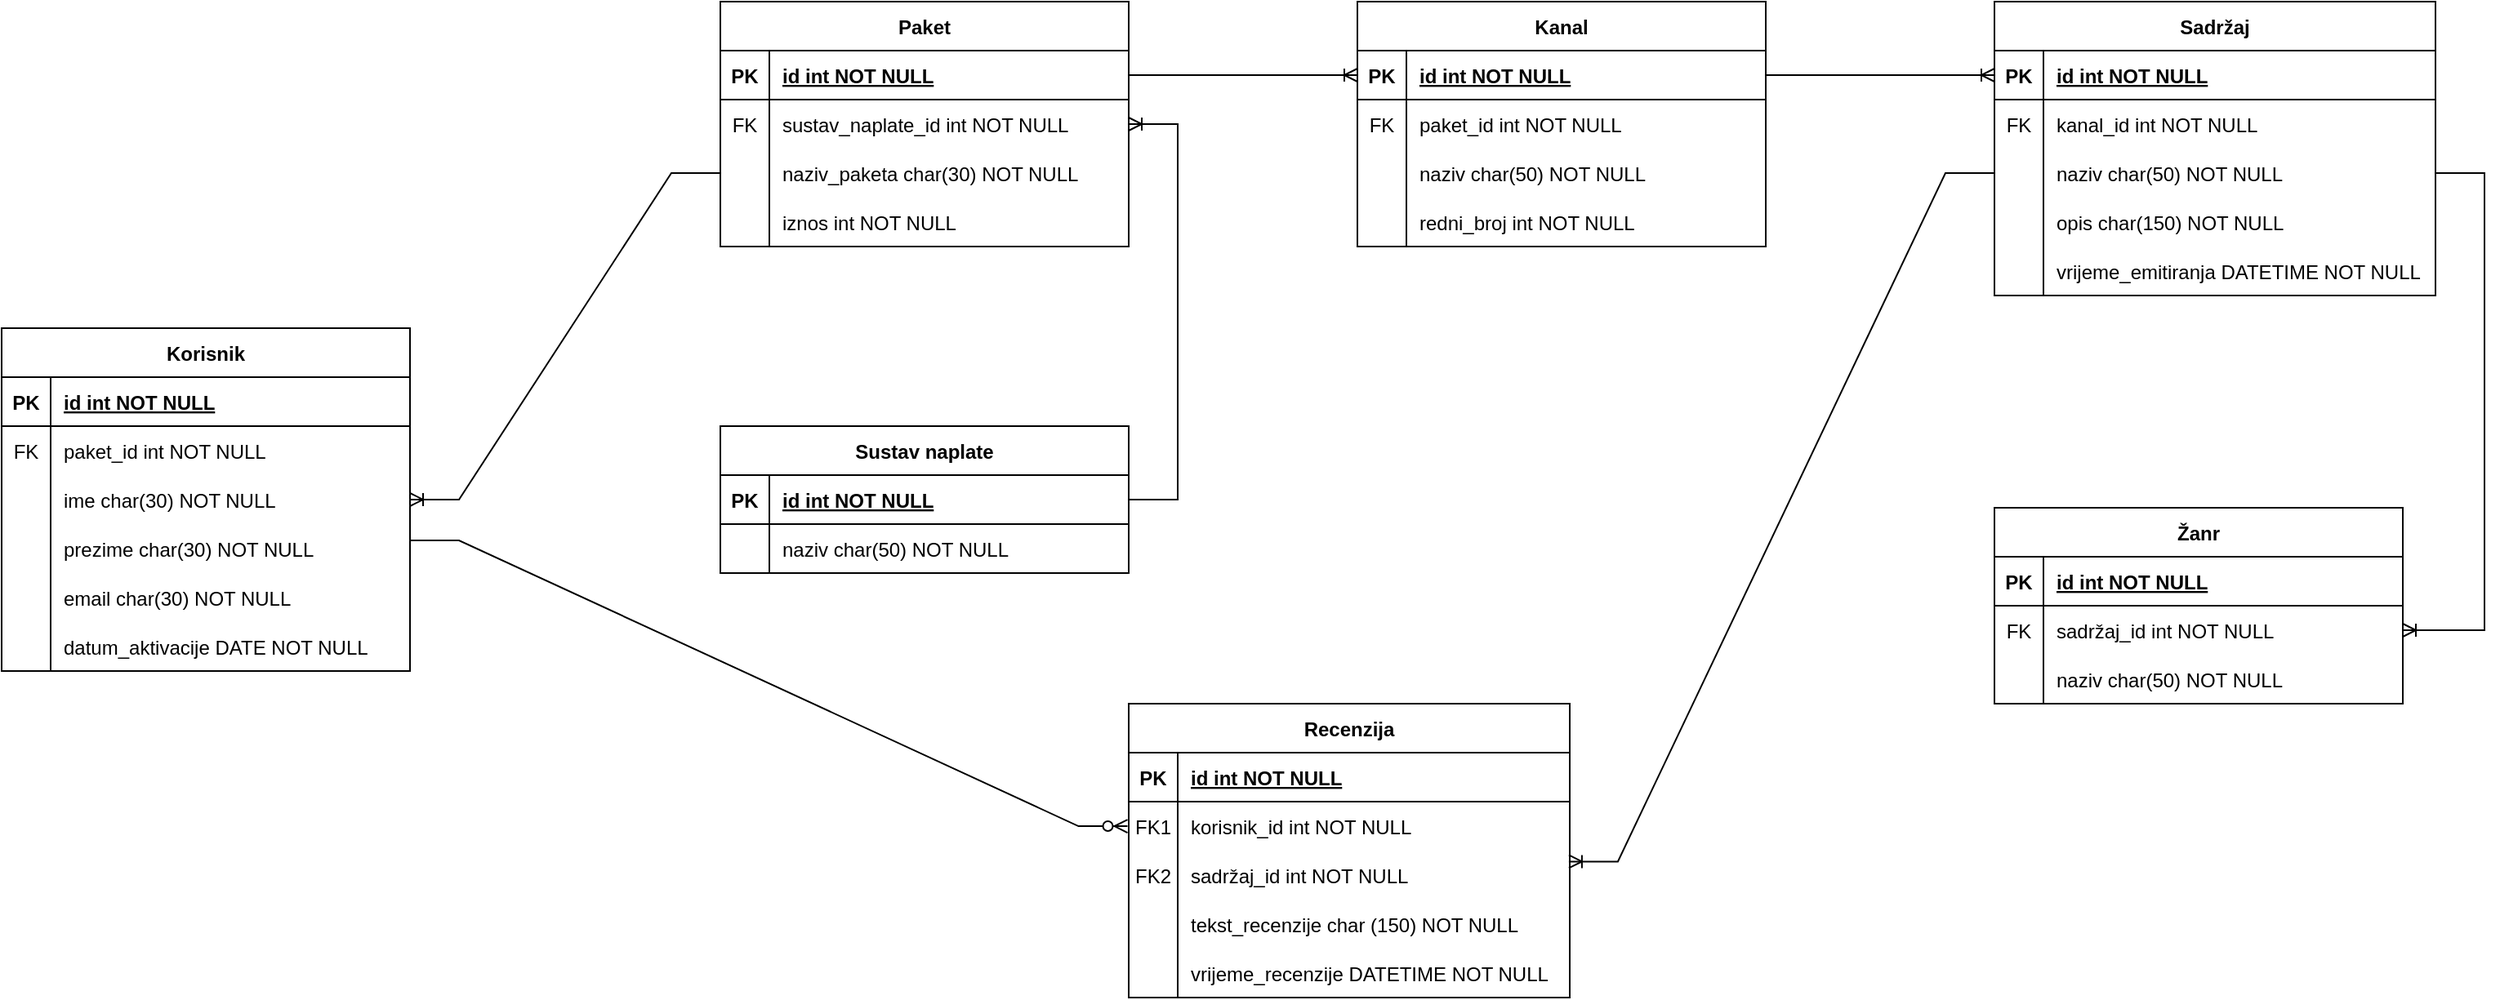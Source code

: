 <mxfile version="21.7.1" type="device">
  <diagram name="Page-1" id="9csiGRajn9hbeka8NCRL">
    <mxGraphModel dx="1711" dy="740" grid="1" gridSize="10" guides="1" tooltips="1" connect="1" arrows="1" fold="1" page="1" pageScale="1" pageWidth="827" pageHeight="1169" math="0" shadow="0">
      <root>
        <mxCell id="0" />
        <mxCell id="1" parent="0" />
        <mxCell id="At3crt5vRcggLfKBgVWZ-40" value="Paket" style="shape=table;startSize=30;container=1;collapsible=1;childLayout=tableLayout;fixedRows=1;rowLines=0;fontStyle=1;align=center;resizeLast=1;" vertex="1" parent="1">
          <mxGeometry x="500" y="20" width="250" height="150" as="geometry" />
        </mxCell>
        <mxCell id="At3crt5vRcggLfKBgVWZ-41" value="" style="shape=partialRectangle;collapsible=0;dropTarget=0;pointerEvents=0;fillColor=none;points=[[0,0.5],[1,0.5]];portConstraint=eastwest;top=0;left=0;right=0;bottom=1;" vertex="1" parent="At3crt5vRcggLfKBgVWZ-40">
          <mxGeometry y="30" width="250" height="30" as="geometry" />
        </mxCell>
        <mxCell id="At3crt5vRcggLfKBgVWZ-42" value="PK" style="shape=partialRectangle;overflow=hidden;connectable=0;fillColor=none;top=0;left=0;bottom=0;right=0;fontStyle=1;" vertex="1" parent="At3crt5vRcggLfKBgVWZ-41">
          <mxGeometry width="30" height="30" as="geometry">
            <mxRectangle width="30" height="30" as="alternateBounds" />
          </mxGeometry>
        </mxCell>
        <mxCell id="At3crt5vRcggLfKBgVWZ-43" value="id int NOT NULL " style="shape=partialRectangle;overflow=hidden;connectable=0;fillColor=none;top=0;left=0;bottom=0;right=0;align=left;spacingLeft=6;fontStyle=5;" vertex="1" parent="At3crt5vRcggLfKBgVWZ-41">
          <mxGeometry x="30" width="220" height="30" as="geometry">
            <mxRectangle width="220" height="30" as="alternateBounds" />
          </mxGeometry>
        </mxCell>
        <mxCell id="At3crt5vRcggLfKBgVWZ-47" value="" style="shape=partialRectangle;collapsible=0;dropTarget=0;pointerEvents=0;fillColor=none;points=[[0,0.5],[1,0.5]];portConstraint=eastwest;top=0;left=0;right=0;bottom=0;" vertex="1" parent="At3crt5vRcggLfKBgVWZ-40">
          <mxGeometry y="60" width="250" height="30" as="geometry" />
        </mxCell>
        <mxCell id="At3crt5vRcggLfKBgVWZ-48" value="FK" style="shape=partialRectangle;overflow=hidden;connectable=0;fillColor=none;top=0;left=0;bottom=0;right=0;" vertex="1" parent="At3crt5vRcggLfKBgVWZ-47">
          <mxGeometry width="30" height="30" as="geometry">
            <mxRectangle width="30" height="30" as="alternateBounds" />
          </mxGeometry>
        </mxCell>
        <mxCell id="At3crt5vRcggLfKBgVWZ-49" value="sustav_naplate_id int NOT NULL" style="shape=partialRectangle;overflow=hidden;connectable=0;fillColor=none;top=0;left=0;bottom=0;right=0;align=left;spacingLeft=6;" vertex="1" parent="At3crt5vRcggLfKBgVWZ-47">
          <mxGeometry x="30" width="220" height="30" as="geometry">
            <mxRectangle width="220" height="30" as="alternateBounds" />
          </mxGeometry>
        </mxCell>
        <mxCell id="At3crt5vRcggLfKBgVWZ-50" value="" style="shape=partialRectangle;collapsible=0;dropTarget=0;pointerEvents=0;fillColor=none;points=[[0,0.5],[1,0.5]];portConstraint=eastwest;top=0;left=0;right=0;bottom=0;" vertex="1" parent="At3crt5vRcggLfKBgVWZ-40">
          <mxGeometry y="90" width="250" height="30" as="geometry" />
        </mxCell>
        <mxCell id="At3crt5vRcggLfKBgVWZ-51" value="" style="shape=partialRectangle;overflow=hidden;connectable=0;fillColor=none;top=0;left=0;bottom=0;right=0;" vertex="1" parent="At3crt5vRcggLfKBgVWZ-50">
          <mxGeometry width="30" height="30" as="geometry">
            <mxRectangle width="30" height="30" as="alternateBounds" />
          </mxGeometry>
        </mxCell>
        <mxCell id="At3crt5vRcggLfKBgVWZ-52" value="naziv_paketa char(30) NOT NULL" style="shape=partialRectangle;overflow=hidden;connectable=0;fillColor=none;top=0;left=0;bottom=0;right=0;align=left;spacingLeft=6;" vertex="1" parent="At3crt5vRcggLfKBgVWZ-50">
          <mxGeometry x="30" width="220" height="30" as="geometry">
            <mxRectangle width="220" height="30" as="alternateBounds" />
          </mxGeometry>
        </mxCell>
        <mxCell id="At3crt5vRcggLfKBgVWZ-53" value="" style="shape=partialRectangle;collapsible=0;dropTarget=0;pointerEvents=0;fillColor=none;points=[[0,0.5],[1,0.5]];portConstraint=eastwest;top=0;left=0;right=0;bottom=0;" vertex="1" parent="At3crt5vRcggLfKBgVWZ-40">
          <mxGeometry y="120" width="250" height="30" as="geometry" />
        </mxCell>
        <mxCell id="At3crt5vRcggLfKBgVWZ-54" value="" style="shape=partialRectangle;overflow=hidden;connectable=0;fillColor=none;top=0;left=0;bottom=0;right=0;" vertex="1" parent="At3crt5vRcggLfKBgVWZ-53">
          <mxGeometry width="30" height="30" as="geometry">
            <mxRectangle width="30" height="30" as="alternateBounds" />
          </mxGeometry>
        </mxCell>
        <mxCell id="At3crt5vRcggLfKBgVWZ-55" value="iznos int NOT NULL" style="shape=partialRectangle;overflow=hidden;connectable=0;fillColor=none;top=0;left=0;bottom=0;right=0;align=left;spacingLeft=6;" vertex="1" parent="At3crt5vRcggLfKBgVWZ-53">
          <mxGeometry x="30" width="220" height="30" as="geometry">
            <mxRectangle width="220" height="30" as="alternateBounds" />
          </mxGeometry>
        </mxCell>
        <mxCell id="At3crt5vRcggLfKBgVWZ-72" value="Korisnik" style="shape=table;startSize=30;container=1;collapsible=1;childLayout=tableLayout;fixedRows=1;rowLines=0;fontStyle=1;align=center;resizeLast=1;" vertex="1" parent="1">
          <mxGeometry x="60" y="220" width="250" height="210" as="geometry" />
        </mxCell>
        <mxCell id="At3crt5vRcggLfKBgVWZ-73" value="" style="shape=partialRectangle;collapsible=0;dropTarget=0;pointerEvents=0;fillColor=none;points=[[0,0.5],[1,0.5]];portConstraint=eastwest;top=0;left=0;right=0;bottom=1;" vertex="1" parent="At3crt5vRcggLfKBgVWZ-72">
          <mxGeometry y="30" width="250" height="30" as="geometry" />
        </mxCell>
        <mxCell id="At3crt5vRcggLfKBgVWZ-74" value="PK" style="shape=partialRectangle;overflow=hidden;connectable=0;fillColor=none;top=0;left=0;bottom=0;right=0;fontStyle=1;" vertex="1" parent="At3crt5vRcggLfKBgVWZ-73">
          <mxGeometry width="30" height="30" as="geometry">
            <mxRectangle width="30" height="30" as="alternateBounds" />
          </mxGeometry>
        </mxCell>
        <mxCell id="At3crt5vRcggLfKBgVWZ-75" value="id int NOT NULL " style="shape=partialRectangle;overflow=hidden;connectable=0;fillColor=none;top=0;left=0;bottom=0;right=0;align=left;spacingLeft=6;fontStyle=5;" vertex="1" parent="At3crt5vRcggLfKBgVWZ-73">
          <mxGeometry x="30" width="220" height="30" as="geometry">
            <mxRectangle width="220" height="30" as="alternateBounds" />
          </mxGeometry>
        </mxCell>
        <mxCell id="At3crt5vRcggLfKBgVWZ-76" value="" style="shape=partialRectangle;collapsible=0;dropTarget=0;pointerEvents=0;fillColor=none;points=[[0,0.5],[1,0.5]];portConstraint=eastwest;top=0;left=0;right=0;bottom=0;" vertex="1" parent="At3crt5vRcggLfKBgVWZ-72">
          <mxGeometry y="60" width="250" height="30" as="geometry" />
        </mxCell>
        <mxCell id="At3crt5vRcggLfKBgVWZ-77" value="FK" style="shape=partialRectangle;overflow=hidden;connectable=0;fillColor=none;top=0;left=0;bottom=0;right=0;" vertex="1" parent="At3crt5vRcggLfKBgVWZ-76">
          <mxGeometry width="30" height="30" as="geometry">
            <mxRectangle width="30" height="30" as="alternateBounds" />
          </mxGeometry>
        </mxCell>
        <mxCell id="At3crt5vRcggLfKBgVWZ-78" value="paket_id int NOT NULL" style="shape=partialRectangle;overflow=hidden;connectable=0;fillColor=none;top=0;left=0;bottom=0;right=0;align=left;spacingLeft=6;" vertex="1" parent="At3crt5vRcggLfKBgVWZ-76">
          <mxGeometry x="30" width="220" height="30" as="geometry">
            <mxRectangle width="220" height="30" as="alternateBounds" />
          </mxGeometry>
        </mxCell>
        <mxCell id="At3crt5vRcggLfKBgVWZ-79" value="" style="shape=partialRectangle;collapsible=0;dropTarget=0;pointerEvents=0;fillColor=none;points=[[0,0.5],[1,0.5]];portConstraint=eastwest;top=0;left=0;right=0;bottom=0;" vertex="1" parent="At3crt5vRcggLfKBgVWZ-72">
          <mxGeometry y="90" width="250" height="30" as="geometry" />
        </mxCell>
        <mxCell id="At3crt5vRcggLfKBgVWZ-80" value="" style="shape=partialRectangle;overflow=hidden;connectable=0;fillColor=none;top=0;left=0;bottom=0;right=0;" vertex="1" parent="At3crt5vRcggLfKBgVWZ-79">
          <mxGeometry width="30" height="30" as="geometry">
            <mxRectangle width="30" height="30" as="alternateBounds" />
          </mxGeometry>
        </mxCell>
        <mxCell id="At3crt5vRcggLfKBgVWZ-81" value="ime char(30) NOT NULL" style="shape=partialRectangle;overflow=hidden;connectable=0;fillColor=none;top=0;left=0;bottom=0;right=0;align=left;spacingLeft=6;" vertex="1" parent="At3crt5vRcggLfKBgVWZ-79">
          <mxGeometry x="30" width="220" height="30" as="geometry">
            <mxRectangle width="220" height="30" as="alternateBounds" />
          </mxGeometry>
        </mxCell>
        <mxCell id="At3crt5vRcggLfKBgVWZ-82" value="" style="shape=partialRectangle;collapsible=0;dropTarget=0;pointerEvents=0;fillColor=none;points=[[0,0.5],[1,0.5]];portConstraint=eastwest;top=0;left=0;right=0;bottom=0;" vertex="1" parent="At3crt5vRcggLfKBgVWZ-72">
          <mxGeometry y="120" width="250" height="30" as="geometry" />
        </mxCell>
        <mxCell id="At3crt5vRcggLfKBgVWZ-83" value="" style="shape=partialRectangle;overflow=hidden;connectable=0;fillColor=none;top=0;left=0;bottom=0;right=0;" vertex="1" parent="At3crt5vRcggLfKBgVWZ-82">
          <mxGeometry width="30" height="30" as="geometry">
            <mxRectangle width="30" height="30" as="alternateBounds" />
          </mxGeometry>
        </mxCell>
        <mxCell id="At3crt5vRcggLfKBgVWZ-84" value="prezime char(30) NOT NULL" style="shape=partialRectangle;overflow=hidden;connectable=0;fillColor=none;top=0;left=0;bottom=0;right=0;align=left;spacingLeft=6;" vertex="1" parent="At3crt5vRcggLfKBgVWZ-82">
          <mxGeometry x="30" width="220" height="30" as="geometry">
            <mxRectangle width="220" height="30" as="alternateBounds" />
          </mxGeometry>
        </mxCell>
        <mxCell id="At3crt5vRcggLfKBgVWZ-88" value="" style="shape=partialRectangle;collapsible=0;dropTarget=0;pointerEvents=0;fillColor=none;points=[[0,0.5],[1,0.5]];portConstraint=eastwest;top=0;left=0;right=0;bottom=0;" vertex="1" parent="At3crt5vRcggLfKBgVWZ-72">
          <mxGeometry y="150" width="250" height="30" as="geometry" />
        </mxCell>
        <mxCell id="At3crt5vRcggLfKBgVWZ-89" value="" style="shape=partialRectangle;overflow=hidden;connectable=0;fillColor=none;top=0;left=0;bottom=0;right=0;" vertex="1" parent="At3crt5vRcggLfKBgVWZ-88">
          <mxGeometry width="30" height="30" as="geometry">
            <mxRectangle width="30" height="30" as="alternateBounds" />
          </mxGeometry>
        </mxCell>
        <mxCell id="At3crt5vRcggLfKBgVWZ-90" value="email char(30) NOT NULL" style="shape=partialRectangle;overflow=hidden;connectable=0;fillColor=none;top=0;left=0;bottom=0;right=0;align=left;spacingLeft=6;" vertex="1" parent="At3crt5vRcggLfKBgVWZ-88">
          <mxGeometry x="30" width="220" height="30" as="geometry">
            <mxRectangle width="220" height="30" as="alternateBounds" />
          </mxGeometry>
        </mxCell>
        <mxCell id="At3crt5vRcggLfKBgVWZ-240" value="" style="shape=partialRectangle;collapsible=0;dropTarget=0;pointerEvents=0;fillColor=none;points=[[0,0.5],[1,0.5]];portConstraint=eastwest;top=0;left=0;right=0;bottom=0;" vertex="1" parent="At3crt5vRcggLfKBgVWZ-72">
          <mxGeometry y="180" width="250" height="30" as="geometry" />
        </mxCell>
        <mxCell id="At3crt5vRcggLfKBgVWZ-241" value="" style="shape=partialRectangle;overflow=hidden;connectable=0;fillColor=none;top=0;left=0;bottom=0;right=0;" vertex="1" parent="At3crt5vRcggLfKBgVWZ-240">
          <mxGeometry width="30" height="30" as="geometry">
            <mxRectangle width="30" height="30" as="alternateBounds" />
          </mxGeometry>
        </mxCell>
        <mxCell id="At3crt5vRcggLfKBgVWZ-242" value="datum_aktivacije DATE NOT NULL" style="shape=partialRectangle;overflow=hidden;connectable=0;fillColor=none;top=0;left=0;bottom=0;right=0;align=left;spacingLeft=6;" vertex="1" parent="At3crt5vRcggLfKBgVWZ-240">
          <mxGeometry x="30" width="220" height="30" as="geometry">
            <mxRectangle width="220" height="30" as="alternateBounds" />
          </mxGeometry>
        </mxCell>
        <mxCell id="At3crt5vRcggLfKBgVWZ-101" value="Kanal" style="shape=table;startSize=30;container=1;collapsible=1;childLayout=tableLayout;fixedRows=1;rowLines=0;fontStyle=1;align=center;resizeLast=1;" vertex="1" parent="1">
          <mxGeometry x="890" y="20" width="250" height="150" as="geometry" />
        </mxCell>
        <mxCell id="At3crt5vRcggLfKBgVWZ-102" value="" style="shape=partialRectangle;collapsible=0;dropTarget=0;pointerEvents=0;fillColor=none;points=[[0,0.5],[1,0.5]];portConstraint=eastwest;top=0;left=0;right=0;bottom=1;" vertex="1" parent="At3crt5vRcggLfKBgVWZ-101">
          <mxGeometry y="30" width="250" height="30" as="geometry" />
        </mxCell>
        <mxCell id="At3crt5vRcggLfKBgVWZ-103" value="PK" style="shape=partialRectangle;overflow=hidden;connectable=0;fillColor=none;top=0;left=0;bottom=0;right=0;fontStyle=1;" vertex="1" parent="At3crt5vRcggLfKBgVWZ-102">
          <mxGeometry width="30" height="30" as="geometry">
            <mxRectangle width="30" height="30" as="alternateBounds" />
          </mxGeometry>
        </mxCell>
        <mxCell id="At3crt5vRcggLfKBgVWZ-104" value="id int NOT NULL " style="shape=partialRectangle;overflow=hidden;connectable=0;fillColor=none;top=0;left=0;bottom=0;right=0;align=left;spacingLeft=6;fontStyle=5;" vertex="1" parent="At3crt5vRcggLfKBgVWZ-102">
          <mxGeometry x="30" width="220" height="30" as="geometry">
            <mxRectangle width="220" height="30" as="alternateBounds" />
          </mxGeometry>
        </mxCell>
        <mxCell id="At3crt5vRcggLfKBgVWZ-105" value="" style="shape=partialRectangle;collapsible=0;dropTarget=0;pointerEvents=0;fillColor=none;points=[[0,0.5],[1,0.5]];portConstraint=eastwest;top=0;left=0;right=0;bottom=0;" vertex="1" parent="At3crt5vRcggLfKBgVWZ-101">
          <mxGeometry y="60" width="250" height="30" as="geometry" />
        </mxCell>
        <mxCell id="At3crt5vRcggLfKBgVWZ-106" value="FK" style="shape=partialRectangle;overflow=hidden;connectable=0;fillColor=none;top=0;left=0;bottom=0;right=0;" vertex="1" parent="At3crt5vRcggLfKBgVWZ-105">
          <mxGeometry width="30" height="30" as="geometry">
            <mxRectangle width="30" height="30" as="alternateBounds" />
          </mxGeometry>
        </mxCell>
        <mxCell id="At3crt5vRcggLfKBgVWZ-107" value="paket_id int NOT NULL" style="shape=partialRectangle;overflow=hidden;connectable=0;fillColor=none;top=0;left=0;bottom=0;right=0;align=left;spacingLeft=6;" vertex="1" parent="At3crt5vRcggLfKBgVWZ-105">
          <mxGeometry x="30" width="220" height="30" as="geometry">
            <mxRectangle width="220" height="30" as="alternateBounds" />
          </mxGeometry>
        </mxCell>
        <mxCell id="At3crt5vRcggLfKBgVWZ-108" value="" style="shape=partialRectangle;collapsible=0;dropTarget=0;pointerEvents=0;fillColor=none;points=[[0,0.5],[1,0.5]];portConstraint=eastwest;top=0;left=0;right=0;bottom=0;" vertex="1" parent="At3crt5vRcggLfKBgVWZ-101">
          <mxGeometry y="90" width="250" height="30" as="geometry" />
        </mxCell>
        <mxCell id="At3crt5vRcggLfKBgVWZ-109" value="" style="shape=partialRectangle;overflow=hidden;connectable=0;fillColor=none;top=0;left=0;bottom=0;right=0;" vertex="1" parent="At3crt5vRcggLfKBgVWZ-108">
          <mxGeometry width="30" height="30" as="geometry">
            <mxRectangle width="30" height="30" as="alternateBounds" />
          </mxGeometry>
        </mxCell>
        <mxCell id="At3crt5vRcggLfKBgVWZ-110" value="naziv char(50) NOT NULL" style="shape=partialRectangle;overflow=hidden;connectable=0;fillColor=none;top=0;left=0;bottom=0;right=0;align=left;spacingLeft=6;" vertex="1" parent="At3crt5vRcggLfKBgVWZ-108">
          <mxGeometry x="30" width="220" height="30" as="geometry">
            <mxRectangle width="220" height="30" as="alternateBounds" />
          </mxGeometry>
        </mxCell>
        <mxCell id="At3crt5vRcggLfKBgVWZ-111" value="" style="shape=partialRectangle;collapsible=0;dropTarget=0;pointerEvents=0;fillColor=none;points=[[0,0.5],[1,0.5]];portConstraint=eastwest;top=0;left=0;right=0;bottom=0;" vertex="1" parent="At3crt5vRcggLfKBgVWZ-101">
          <mxGeometry y="120" width="250" height="30" as="geometry" />
        </mxCell>
        <mxCell id="At3crt5vRcggLfKBgVWZ-112" value="" style="shape=partialRectangle;overflow=hidden;connectable=0;fillColor=none;top=0;left=0;bottom=0;right=0;" vertex="1" parent="At3crt5vRcggLfKBgVWZ-111">
          <mxGeometry width="30" height="30" as="geometry">
            <mxRectangle width="30" height="30" as="alternateBounds" />
          </mxGeometry>
        </mxCell>
        <mxCell id="At3crt5vRcggLfKBgVWZ-113" value="redni_broj int NOT NULL" style="shape=partialRectangle;overflow=hidden;connectable=0;fillColor=none;top=0;left=0;bottom=0;right=0;align=left;spacingLeft=6;" vertex="1" parent="At3crt5vRcggLfKBgVWZ-111">
          <mxGeometry x="30" width="220" height="30" as="geometry">
            <mxRectangle width="220" height="30" as="alternateBounds" />
          </mxGeometry>
        </mxCell>
        <mxCell id="At3crt5vRcggLfKBgVWZ-120" value="Recenzija" style="shape=table;startSize=30;container=1;collapsible=1;childLayout=tableLayout;fixedRows=1;rowLines=0;fontStyle=1;align=center;resizeLast=1;" vertex="1" parent="1">
          <mxGeometry x="750" y="450" width="270" height="180" as="geometry" />
        </mxCell>
        <mxCell id="At3crt5vRcggLfKBgVWZ-121" value="" style="shape=partialRectangle;collapsible=0;dropTarget=0;pointerEvents=0;fillColor=none;points=[[0,0.5],[1,0.5]];portConstraint=eastwest;top=0;left=0;right=0;bottom=1;" vertex="1" parent="At3crt5vRcggLfKBgVWZ-120">
          <mxGeometry y="30" width="270" height="30" as="geometry" />
        </mxCell>
        <mxCell id="At3crt5vRcggLfKBgVWZ-122" value="PK" style="shape=partialRectangle;overflow=hidden;connectable=0;fillColor=none;top=0;left=0;bottom=0;right=0;fontStyle=1;" vertex="1" parent="At3crt5vRcggLfKBgVWZ-121">
          <mxGeometry width="30" height="30" as="geometry">
            <mxRectangle width="30" height="30" as="alternateBounds" />
          </mxGeometry>
        </mxCell>
        <mxCell id="At3crt5vRcggLfKBgVWZ-123" value="id int NOT NULL " style="shape=partialRectangle;overflow=hidden;connectable=0;fillColor=none;top=0;left=0;bottom=0;right=0;align=left;spacingLeft=6;fontStyle=5;" vertex="1" parent="At3crt5vRcggLfKBgVWZ-121">
          <mxGeometry x="30" width="240" height="30" as="geometry">
            <mxRectangle width="240" height="30" as="alternateBounds" />
          </mxGeometry>
        </mxCell>
        <mxCell id="At3crt5vRcggLfKBgVWZ-124" value="" style="shape=partialRectangle;collapsible=0;dropTarget=0;pointerEvents=0;fillColor=none;points=[[0,0.5],[1,0.5]];portConstraint=eastwest;top=0;left=0;right=0;bottom=0;" vertex="1" parent="At3crt5vRcggLfKBgVWZ-120">
          <mxGeometry y="60" width="270" height="30" as="geometry" />
        </mxCell>
        <mxCell id="At3crt5vRcggLfKBgVWZ-125" value="FK1" style="shape=partialRectangle;overflow=hidden;connectable=0;fillColor=none;top=0;left=0;bottom=0;right=0;" vertex="1" parent="At3crt5vRcggLfKBgVWZ-124">
          <mxGeometry width="30" height="30" as="geometry">
            <mxRectangle width="30" height="30" as="alternateBounds" />
          </mxGeometry>
        </mxCell>
        <mxCell id="At3crt5vRcggLfKBgVWZ-126" value="korisnik_id int NOT NULL" style="shape=partialRectangle;overflow=hidden;connectable=0;fillColor=none;top=0;left=0;bottom=0;right=0;align=left;spacingLeft=6;" vertex="1" parent="At3crt5vRcggLfKBgVWZ-124">
          <mxGeometry x="30" width="240" height="30" as="geometry">
            <mxRectangle width="240" height="30" as="alternateBounds" />
          </mxGeometry>
        </mxCell>
        <mxCell id="At3crt5vRcggLfKBgVWZ-127" value="" style="shape=partialRectangle;collapsible=0;dropTarget=0;pointerEvents=0;fillColor=none;points=[[0,0.5],[1,0.5]];portConstraint=eastwest;top=0;left=0;right=0;bottom=0;" vertex="1" parent="At3crt5vRcggLfKBgVWZ-120">
          <mxGeometry y="90" width="270" height="30" as="geometry" />
        </mxCell>
        <mxCell id="At3crt5vRcggLfKBgVWZ-128" value="FK2" style="shape=partialRectangle;overflow=hidden;connectable=0;fillColor=none;top=0;left=0;bottom=0;right=0;" vertex="1" parent="At3crt5vRcggLfKBgVWZ-127">
          <mxGeometry width="30" height="30" as="geometry">
            <mxRectangle width="30" height="30" as="alternateBounds" />
          </mxGeometry>
        </mxCell>
        <mxCell id="At3crt5vRcggLfKBgVWZ-129" value="sadržaj_id int NOT NULL" style="shape=partialRectangle;overflow=hidden;connectable=0;fillColor=none;top=0;left=0;bottom=0;right=0;align=left;spacingLeft=6;" vertex="1" parent="At3crt5vRcggLfKBgVWZ-127">
          <mxGeometry x="30" width="240" height="30" as="geometry">
            <mxRectangle width="240" height="30" as="alternateBounds" />
          </mxGeometry>
        </mxCell>
        <mxCell id="At3crt5vRcggLfKBgVWZ-130" value="" style="shape=partialRectangle;collapsible=0;dropTarget=0;pointerEvents=0;fillColor=none;points=[[0,0.5],[1,0.5]];portConstraint=eastwest;top=0;left=0;right=0;bottom=0;" vertex="1" parent="At3crt5vRcggLfKBgVWZ-120">
          <mxGeometry y="120" width="270" height="30" as="geometry" />
        </mxCell>
        <mxCell id="At3crt5vRcggLfKBgVWZ-131" value="" style="shape=partialRectangle;overflow=hidden;connectable=0;fillColor=none;top=0;left=0;bottom=0;right=0;" vertex="1" parent="At3crt5vRcggLfKBgVWZ-130">
          <mxGeometry width="30" height="30" as="geometry">
            <mxRectangle width="30" height="30" as="alternateBounds" />
          </mxGeometry>
        </mxCell>
        <mxCell id="At3crt5vRcggLfKBgVWZ-132" value="tekst_recenzije char (150) NOT NULL" style="shape=partialRectangle;overflow=hidden;connectable=0;fillColor=none;top=0;left=0;bottom=0;right=0;align=left;spacingLeft=6;" vertex="1" parent="At3crt5vRcggLfKBgVWZ-130">
          <mxGeometry x="30" width="240" height="30" as="geometry">
            <mxRectangle width="240" height="30" as="alternateBounds" />
          </mxGeometry>
        </mxCell>
        <mxCell id="At3crt5vRcggLfKBgVWZ-292" value="" style="shape=partialRectangle;collapsible=0;dropTarget=0;pointerEvents=0;fillColor=none;points=[[0,0.5],[1,0.5]];portConstraint=eastwest;top=0;left=0;right=0;bottom=0;" vertex="1" parent="At3crt5vRcggLfKBgVWZ-120">
          <mxGeometry y="150" width="270" height="30" as="geometry" />
        </mxCell>
        <mxCell id="At3crt5vRcggLfKBgVWZ-293" value="" style="shape=partialRectangle;overflow=hidden;connectable=0;fillColor=none;top=0;left=0;bottom=0;right=0;" vertex="1" parent="At3crt5vRcggLfKBgVWZ-292">
          <mxGeometry width="30" height="30" as="geometry">
            <mxRectangle width="30" height="30" as="alternateBounds" />
          </mxGeometry>
        </mxCell>
        <mxCell id="At3crt5vRcggLfKBgVWZ-294" value="vrijeme_recenzije DATETIME NOT NULL" style="shape=partialRectangle;overflow=hidden;connectable=0;fillColor=none;top=0;left=0;bottom=0;right=0;align=left;spacingLeft=6;" vertex="1" parent="At3crt5vRcggLfKBgVWZ-292">
          <mxGeometry x="30" width="240" height="30" as="geometry">
            <mxRectangle width="240" height="30" as="alternateBounds" />
          </mxGeometry>
        </mxCell>
        <mxCell id="At3crt5vRcggLfKBgVWZ-145" value="" style="edgeStyle=entityRelationEdgeStyle;fontSize=12;html=1;endArrow=ERoneToMany;rounded=0;exitX=1;exitY=0.5;exitDx=0;exitDy=0;entryX=0;entryY=0.5;entryDx=0;entryDy=0;" edge="1" parent="1" source="At3crt5vRcggLfKBgVWZ-102">
          <mxGeometry width="100" height="100" relative="1" as="geometry">
            <mxPoint x="1080" y="134.47" as="sourcePoint" />
            <mxPoint x="1280" y="65" as="targetPoint" />
          </mxGeometry>
        </mxCell>
        <mxCell id="At3crt5vRcggLfKBgVWZ-146" value="Sustav naplate" style="shape=table;startSize=30;container=1;collapsible=1;childLayout=tableLayout;fixedRows=1;rowLines=0;fontStyle=1;align=center;resizeLast=1;" vertex="1" parent="1">
          <mxGeometry x="500" y="280" width="250" height="90" as="geometry" />
        </mxCell>
        <mxCell id="At3crt5vRcggLfKBgVWZ-147" value="" style="shape=partialRectangle;collapsible=0;dropTarget=0;pointerEvents=0;fillColor=none;points=[[0,0.5],[1,0.5]];portConstraint=eastwest;top=0;left=0;right=0;bottom=1;" vertex="1" parent="At3crt5vRcggLfKBgVWZ-146">
          <mxGeometry y="30" width="250" height="30" as="geometry" />
        </mxCell>
        <mxCell id="At3crt5vRcggLfKBgVWZ-148" value="PK" style="shape=partialRectangle;overflow=hidden;connectable=0;fillColor=none;top=0;left=0;bottom=0;right=0;fontStyle=1;" vertex="1" parent="At3crt5vRcggLfKBgVWZ-147">
          <mxGeometry width="30" height="30" as="geometry">
            <mxRectangle width="30" height="30" as="alternateBounds" />
          </mxGeometry>
        </mxCell>
        <mxCell id="At3crt5vRcggLfKBgVWZ-149" value="id int NOT NULL " style="shape=partialRectangle;overflow=hidden;connectable=0;fillColor=none;top=0;left=0;bottom=0;right=0;align=left;spacingLeft=6;fontStyle=5;" vertex="1" parent="At3crt5vRcggLfKBgVWZ-147">
          <mxGeometry x="30" width="220" height="30" as="geometry">
            <mxRectangle width="220" height="30" as="alternateBounds" />
          </mxGeometry>
        </mxCell>
        <mxCell id="At3crt5vRcggLfKBgVWZ-150" value="" style="shape=partialRectangle;collapsible=0;dropTarget=0;pointerEvents=0;fillColor=none;points=[[0,0.5],[1,0.5]];portConstraint=eastwest;top=0;left=0;right=0;bottom=0;" vertex="1" parent="At3crt5vRcggLfKBgVWZ-146">
          <mxGeometry y="60" width="250" height="30" as="geometry" />
        </mxCell>
        <mxCell id="At3crt5vRcggLfKBgVWZ-151" value="" style="shape=partialRectangle;overflow=hidden;connectable=0;fillColor=none;top=0;left=0;bottom=0;right=0;" vertex="1" parent="At3crt5vRcggLfKBgVWZ-150">
          <mxGeometry width="30" height="30" as="geometry">
            <mxRectangle width="30" height="30" as="alternateBounds" />
          </mxGeometry>
        </mxCell>
        <mxCell id="At3crt5vRcggLfKBgVWZ-152" value="naziv char(50) NOT NULL" style="shape=partialRectangle;overflow=hidden;connectable=0;fillColor=none;top=0;left=0;bottom=0;right=0;align=left;spacingLeft=6;" vertex="1" parent="At3crt5vRcggLfKBgVWZ-150">
          <mxGeometry x="30" width="220" height="30" as="geometry">
            <mxRectangle width="220" height="30" as="alternateBounds" />
          </mxGeometry>
        </mxCell>
        <mxCell id="At3crt5vRcggLfKBgVWZ-153" value="" style="edgeStyle=entityRelationEdgeStyle;fontSize=12;html=1;endArrow=ERoneToMany;rounded=0;exitX=1;exitY=0.5;exitDx=0;exitDy=0;entryX=0;entryY=0.5;entryDx=0;entryDy=0;" edge="1" parent="1" source="At3crt5vRcggLfKBgVWZ-41" target="At3crt5vRcggLfKBgVWZ-102">
          <mxGeometry width="100" height="100" relative="1" as="geometry">
            <mxPoint x="680" y="280" as="sourcePoint" />
            <mxPoint x="780" y="180" as="targetPoint" />
          </mxGeometry>
        </mxCell>
        <mxCell id="At3crt5vRcggLfKBgVWZ-154" value="" style="edgeStyle=entityRelationEdgeStyle;fontSize=12;html=1;endArrow=ERoneToMany;rounded=0;entryX=1;entryY=0.5;entryDx=0;entryDy=0;" edge="1" parent="1" source="At3crt5vRcggLfKBgVWZ-147" target="At3crt5vRcggLfKBgVWZ-47">
          <mxGeometry width="100" height="100" relative="1" as="geometry">
            <mxPoint x="680" y="320" as="sourcePoint" />
            <mxPoint x="710" y="380" as="targetPoint" />
          </mxGeometry>
        </mxCell>
        <mxCell id="At3crt5vRcggLfKBgVWZ-160" value="" style="edgeStyle=entityRelationEdgeStyle;fontSize=12;html=1;endArrow=ERoneToMany;rounded=0;entryX=1;entryY=0.5;entryDx=0;entryDy=0;exitX=0;exitY=0.5;exitDx=0;exitDy=0;" edge="1" parent="1" source="At3crt5vRcggLfKBgVWZ-50" target="At3crt5vRcggLfKBgVWZ-79">
          <mxGeometry width="100" height="100" relative="1" as="geometry">
            <mxPoint x="350" y="270" as="sourcePoint" />
            <mxPoint x="450" y="170" as="targetPoint" />
          </mxGeometry>
        </mxCell>
        <mxCell id="At3crt5vRcggLfKBgVWZ-256" value="Sadržaj" style="shape=table;startSize=30;container=1;collapsible=1;childLayout=tableLayout;fixedRows=1;rowLines=0;fontStyle=1;align=center;resizeLast=1;" vertex="1" parent="1">
          <mxGeometry x="1280" y="20" width="270" height="180" as="geometry" />
        </mxCell>
        <mxCell id="At3crt5vRcggLfKBgVWZ-257" value="" style="shape=partialRectangle;collapsible=0;dropTarget=0;pointerEvents=0;fillColor=none;points=[[0,0.5],[1,0.5]];portConstraint=eastwest;top=0;left=0;right=0;bottom=1;" vertex="1" parent="At3crt5vRcggLfKBgVWZ-256">
          <mxGeometry y="30" width="270" height="30" as="geometry" />
        </mxCell>
        <mxCell id="At3crt5vRcggLfKBgVWZ-258" value="PK" style="shape=partialRectangle;overflow=hidden;connectable=0;fillColor=none;top=0;left=0;bottom=0;right=0;fontStyle=1;" vertex="1" parent="At3crt5vRcggLfKBgVWZ-257">
          <mxGeometry width="30" height="30" as="geometry">
            <mxRectangle width="30" height="30" as="alternateBounds" />
          </mxGeometry>
        </mxCell>
        <mxCell id="At3crt5vRcggLfKBgVWZ-259" value="id int NOT NULL " style="shape=partialRectangle;overflow=hidden;connectable=0;fillColor=none;top=0;left=0;bottom=0;right=0;align=left;spacingLeft=6;fontStyle=5;" vertex="1" parent="At3crt5vRcggLfKBgVWZ-257">
          <mxGeometry x="30" width="240" height="30" as="geometry">
            <mxRectangle width="240" height="30" as="alternateBounds" />
          </mxGeometry>
        </mxCell>
        <mxCell id="At3crt5vRcggLfKBgVWZ-260" value="" style="shape=partialRectangle;collapsible=0;dropTarget=0;pointerEvents=0;fillColor=none;points=[[0,0.5],[1,0.5]];portConstraint=eastwest;top=0;left=0;right=0;bottom=0;" vertex="1" parent="At3crt5vRcggLfKBgVWZ-256">
          <mxGeometry y="60" width="270" height="30" as="geometry" />
        </mxCell>
        <mxCell id="At3crt5vRcggLfKBgVWZ-261" value="FK" style="shape=partialRectangle;overflow=hidden;connectable=0;fillColor=none;top=0;left=0;bottom=0;right=0;" vertex="1" parent="At3crt5vRcggLfKBgVWZ-260">
          <mxGeometry width="30" height="30" as="geometry">
            <mxRectangle width="30" height="30" as="alternateBounds" />
          </mxGeometry>
        </mxCell>
        <mxCell id="At3crt5vRcggLfKBgVWZ-262" value="kanal_id int NOT NULL" style="shape=partialRectangle;overflow=hidden;connectable=0;fillColor=none;top=0;left=0;bottom=0;right=0;align=left;spacingLeft=6;" vertex="1" parent="At3crt5vRcggLfKBgVWZ-260">
          <mxGeometry x="30" width="240" height="30" as="geometry">
            <mxRectangle width="240" height="30" as="alternateBounds" />
          </mxGeometry>
        </mxCell>
        <mxCell id="At3crt5vRcggLfKBgVWZ-263" value="" style="shape=partialRectangle;collapsible=0;dropTarget=0;pointerEvents=0;fillColor=none;points=[[0,0.5],[1,0.5]];portConstraint=eastwest;top=0;left=0;right=0;bottom=0;" vertex="1" parent="At3crt5vRcggLfKBgVWZ-256">
          <mxGeometry y="90" width="270" height="30" as="geometry" />
        </mxCell>
        <mxCell id="At3crt5vRcggLfKBgVWZ-264" value="" style="shape=partialRectangle;overflow=hidden;connectable=0;fillColor=none;top=0;left=0;bottom=0;right=0;" vertex="1" parent="At3crt5vRcggLfKBgVWZ-263">
          <mxGeometry width="30" height="30" as="geometry">
            <mxRectangle width="30" height="30" as="alternateBounds" />
          </mxGeometry>
        </mxCell>
        <mxCell id="At3crt5vRcggLfKBgVWZ-265" value="naziv char(50) NOT NULL" style="shape=partialRectangle;overflow=hidden;connectable=0;fillColor=none;top=0;left=0;bottom=0;right=0;align=left;spacingLeft=6;" vertex="1" parent="At3crt5vRcggLfKBgVWZ-263">
          <mxGeometry x="30" width="240" height="30" as="geometry">
            <mxRectangle width="240" height="30" as="alternateBounds" />
          </mxGeometry>
        </mxCell>
        <mxCell id="At3crt5vRcggLfKBgVWZ-266" value="" style="shape=partialRectangle;collapsible=0;dropTarget=0;pointerEvents=0;fillColor=none;points=[[0,0.5],[1,0.5]];portConstraint=eastwest;top=0;left=0;right=0;bottom=0;" vertex="1" parent="At3crt5vRcggLfKBgVWZ-256">
          <mxGeometry y="120" width="270" height="30" as="geometry" />
        </mxCell>
        <mxCell id="At3crt5vRcggLfKBgVWZ-267" value="" style="shape=partialRectangle;overflow=hidden;connectable=0;fillColor=none;top=0;left=0;bottom=0;right=0;" vertex="1" parent="At3crt5vRcggLfKBgVWZ-266">
          <mxGeometry width="30" height="30" as="geometry">
            <mxRectangle width="30" height="30" as="alternateBounds" />
          </mxGeometry>
        </mxCell>
        <mxCell id="At3crt5vRcggLfKBgVWZ-268" value="opis char(150) NOT NULL" style="shape=partialRectangle;overflow=hidden;connectable=0;fillColor=none;top=0;left=0;bottom=0;right=0;align=left;spacingLeft=6;" vertex="1" parent="At3crt5vRcggLfKBgVWZ-266">
          <mxGeometry x="30" width="240" height="30" as="geometry">
            <mxRectangle width="240" height="30" as="alternateBounds" />
          </mxGeometry>
        </mxCell>
        <mxCell id="At3crt5vRcggLfKBgVWZ-272" value="" style="shape=partialRectangle;collapsible=0;dropTarget=0;pointerEvents=0;fillColor=none;points=[[0,0.5],[1,0.5]];portConstraint=eastwest;top=0;left=0;right=0;bottom=0;" vertex="1" parent="At3crt5vRcggLfKBgVWZ-256">
          <mxGeometry y="150" width="270" height="30" as="geometry" />
        </mxCell>
        <mxCell id="At3crt5vRcggLfKBgVWZ-273" value="" style="shape=partialRectangle;overflow=hidden;connectable=0;fillColor=none;top=0;left=0;bottom=0;right=0;" vertex="1" parent="At3crt5vRcggLfKBgVWZ-272">
          <mxGeometry width="30" height="30" as="geometry">
            <mxRectangle width="30" height="30" as="alternateBounds" />
          </mxGeometry>
        </mxCell>
        <mxCell id="At3crt5vRcggLfKBgVWZ-274" value="vrijeme_emitiranja DATETIME NOT NULL" style="shape=partialRectangle;overflow=hidden;connectable=0;fillColor=none;top=0;left=0;bottom=0;right=0;align=left;spacingLeft=6;" vertex="1" parent="At3crt5vRcggLfKBgVWZ-272">
          <mxGeometry x="30" width="240" height="30" as="geometry">
            <mxRectangle width="240" height="30" as="alternateBounds" />
          </mxGeometry>
        </mxCell>
        <mxCell id="At3crt5vRcggLfKBgVWZ-275" value="Žanr" style="shape=table;startSize=30;container=1;collapsible=1;childLayout=tableLayout;fixedRows=1;rowLines=0;fontStyle=1;align=center;resizeLast=1;" vertex="1" parent="1">
          <mxGeometry x="1280" y="330" width="250" height="120" as="geometry" />
        </mxCell>
        <mxCell id="At3crt5vRcggLfKBgVWZ-276" value="" style="shape=partialRectangle;collapsible=0;dropTarget=0;pointerEvents=0;fillColor=none;points=[[0,0.5],[1,0.5]];portConstraint=eastwest;top=0;left=0;right=0;bottom=1;" vertex="1" parent="At3crt5vRcggLfKBgVWZ-275">
          <mxGeometry y="30" width="250" height="30" as="geometry" />
        </mxCell>
        <mxCell id="At3crt5vRcggLfKBgVWZ-277" value="PK" style="shape=partialRectangle;overflow=hidden;connectable=0;fillColor=none;top=0;left=0;bottom=0;right=0;fontStyle=1;" vertex="1" parent="At3crt5vRcggLfKBgVWZ-276">
          <mxGeometry width="30" height="30" as="geometry">
            <mxRectangle width="30" height="30" as="alternateBounds" />
          </mxGeometry>
        </mxCell>
        <mxCell id="At3crt5vRcggLfKBgVWZ-278" value="id int NOT NULL " style="shape=partialRectangle;overflow=hidden;connectable=0;fillColor=none;top=0;left=0;bottom=0;right=0;align=left;spacingLeft=6;fontStyle=5;" vertex="1" parent="At3crt5vRcggLfKBgVWZ-276">
          <mxGeometry x="30" width="220" height="30" as="geometry">
            <mxRectangle width="220" height="30" as="alternateBounds" />
          </mxGeometry>
        </mxCell>
        <mxCell id="At3crt5vRcggLfKBgVWZ-279" value="" style="shape=partialRectangle;collapsible=0;dropTarget=0;pointerEvents=0;fillColor=none;points=[[0,0.5],[1,0.5]];portConstraint=eastwest;top=0;left=0;right=0;bottom=0;" vertex="1" parent="At3crt5vRcggLfKBgVWZ-275">
          <mxGeometry y="60" width="250" height="30" as="geometry" />
        </mxCell>
        <mxCell id="At3crt5vRcggLfKBgVWZ-280" value="FK" style="shape=partialRectangle;overflow=hidden;connectable=0;fillColor=none;top=0;left=0;bottom=0;right=0;" vertex="1" parent="At3crt5vRcggLfKBgVWZ-279">
          <mxGeometry width="30" height="30" as="geometry">
            <mxRectangle width="30" height="30" as="alternateBounds" />
          </mxGeometry>
        </mxCell>
        <mxCell id="At3crt5vRcggLfKBgVWZ-281" value="sadržaj_id int NOT NULL" style="shape=partialRectangle;overflow=hidden;connectable=0;fillColor=none;top=0;left=0;bottom=0;right=0;align=left;spacingLeft=6;" vertex="1" parent="At3crt5vRcggLfKBgVWZ-279">
          <mxGeometry x="30" width="220" height="30" as="geometry">
            <mxRectangle width="220" height="30" as="alternateBounds" />
          </mxGeometry>
        </mxCell>
        <mxCell id="At3crt5vRcggLfKBgVWZ-282" value="" style="shape=partialRectangle;collapsible=0;dropTarget=0;pointerEvents=0;fillColor=none;points=[[0,0.5],[1,0.5]];portConstraint=eastwest;top=0;left=0;right=0;bottom=0;" vertex="1" parent="At3crt5vRcggLfKBgVWZ-275">
          <mxGeometry y="90" width="250" height="30" as="geometry" />
        </mxCell>
        <mxCell id="At3crt5vRcggLfKBgVWZ-283" value="" style="shape=partialRectangle;overflow=hidden;connectable=0;fillColor=none;top=0;left=0;bottom=0;right=0;" vertex="1" parent="At3crt5vRcggLfKBgVWZ-282">
          <mxGeometry width="30" height="30" as="geometry">
            <mxRectangle width="30" height="30" as="alternateBounds" />
          </mxGeometry>
        </mxCell>
        <mxCell id="At3crt5vRcggLfKBgVWZ-284" value="naziv char(50) NOT NULL" style="shape=partialRectangle;overflow=hidden;connectable=0;fillColor=none;top=0;left=0;bottom=0;right=0;align=left;spacingLeft=6;" vertex="1" parent="At3crt5vRcggLfKBgVWZ-282">
          <mxGeometry x="30" width="220" height="30" as="geometry">
            <mxRectangle width="220" height="30" as="alternateBounds" />
          </mxGeometry>
        </mxCell>
        <mxCell id="At3crt5vRcggLfKBgVWZ-287" value="" style="edgeStyle=entityRelationEdgeStyle;fontSize=12;html=1;endArrow=ERoneToMany;rounded=0;entryX=1;entryY=0.5;entryDx=0;entryDy=0;" edge="1" parent="1" source="At3crt5vRcggLfKBgVWZ-263" target="At3crt5vRcggLfKBgVWZ-279">
          <mxGeometry width="100" height="100" relative="1" as="geometry">
            <mxPoint x="1400" y="300" as="sourcePoint" />
            <mxPoint x="1540" y="300" as="targetPoint" />
            <Array as="points">
              <mxPoint x="1510" y="290" />
              <mxPoint x="1550" y="210" />
            </Array>
          </mxGeometry>
        </mxCell>
        <mxCell id="At3crt5vRcggLfKBgVWZ-290" value="" style="edgeStyle=entityRelationEdgeStyle;fontSize=12;html=1;endArrow=ERzeroToMany;endFill=1;rounded=0;exitX=1;exitY=0.5;exitDx=0;exitDy=0;entryX=-0.003;entryY=-0.166;entryDx=0;entryDy=0;entryPerimeter=0;" edge="1" parent="1">
          <mxGeometry width="100" height="100" relative="1" as="geometry">
            <mxPoint x="310.0" y="350" as="sourcePoint" />
            <mxPoint x="749.25" y="525.02" as="targetPoint" />
          </mxGeometry>
        </mxCell>
        <mxCell id="At3crt5vRcggLfKBgVWZ-291" value="" style="edgeStyle=entityRelationEdgeStyle;fontSize=12;html=1;endArrow=ERoneToMany;rounded=0;entryX=0.998;entryY=0.223;entryDx=0;entryDy=0;entryPerimeter=0;exitX=0;exitY=0.5;exitDx=0;exitDy=0;" edge="1" parent="1" source="At3crt5vRcggLfKBgVWZ-263" target="At3crt5vRcggLfKBgVWZ-127">
          <mxGeometry width="100" height="100" relative="1" as="geometry">
            <mxPoint x="1230" y="150" as="sourcePoint" />
            <mxPoint x="1080" y="250" as="targetPoint" />
            <Array as="points">
              <mxPoint x="970" y="597" />
            </Array>
          </mxGeometry>
        </mxCell>
      </root>
    </mxGraphModel>
  </diagram>
</mxfile>
